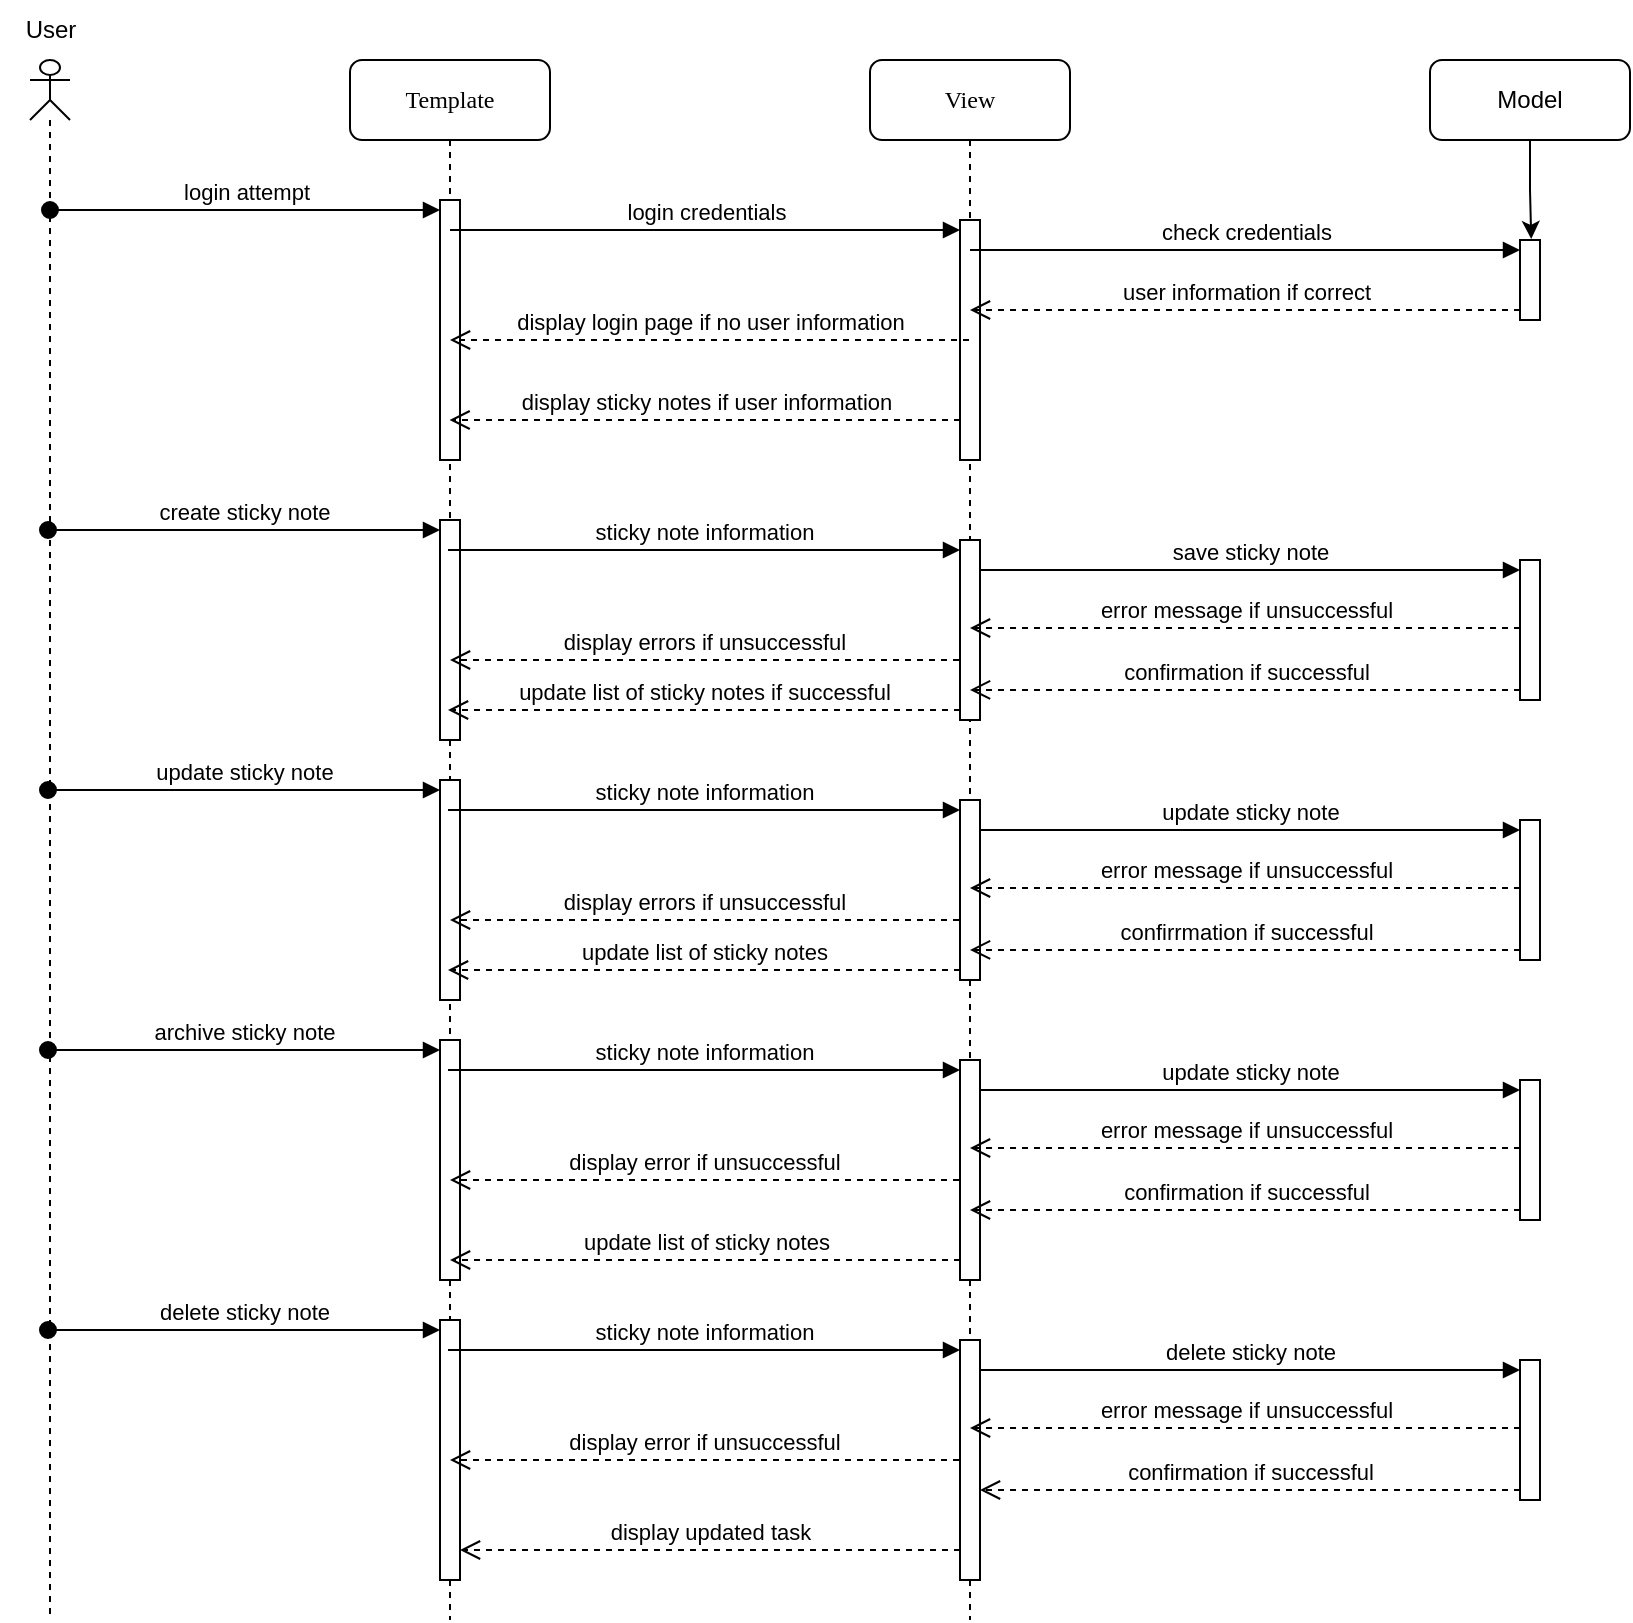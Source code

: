 <mxfile version="24.4.0" type="device">
  <diagram name="Page-1" id="6Z11OKhmeaTzE4MoUShQ">
    <mxGraphModel dx="1200" dy="789" grid="1" gridSize="10" guides="1" tooltips="1" connect="1" arrows="1" fold="1" page="1" pageScale="1" pageWidth="850" pageHeight="1100" math="0" shadow="0">
      <root>
        <mxCell id="0" />
        <mxCell id="1" parent="0" />
        <mxCell id="aLUl6sGFBZg0g_39iKaZ-1" value="Template" style="shape=umlLifeline;perimeter=lifelinePerimeter;whiteSpace=wrap;html=1;container=1;collapsible=0;recursiveResize=0;outlineConnect=0;rounded=1;shadow=0;comic=0;labelBackgroundColor=none;strokeWidth=1;fontFamily=Verdana;fontSize=12;align=center;" vertex="1" parent="1">
          <mxGeometry x="200" y="40" width="100" height="780" as="geometry" />
        </mxCell>
        <mxCell id="aLUl6sGFBZg0g_39iKaZ-2" value="" style="html=1;points=[[0,0,0,0,5],[0,1,0,0,-5],[1,0,0,0,5],[1,1,0,0,-5]];perimeter=orthogonalPerimeter;outlineConnect=0;targetShapes=umlLifeline;portConstraint=eastwest;newEdgeStyle={&quot;curved&quot;:0,&quot;rounded&quot;:0};" vertex="1" parent="aLUl6sGFBZg0g_39iKaZ-1">
          <mxGeometry x="45" y="70" width="10" height="130" as="geometry" />
        </mxCell>
        <mxCell id="aLUl6sGFBZg0g_39iKaZ-3" value="View" style="shape=umlLifeline;perimeter=lifelinePerimeter;whiteSpace=wrap;html=1;container=1;collapsible=0;recursiveResize=0;outlineConnect=0;rounded=1;shadow=0;comic=0;labelBackgroundColor=none;strokeWidth=1;fontFamily=Verdana;fontSize=12;align=center;" vertex="1" parent="1">
          <mxGeometry x="460" y="40" width="100" height="780" as="geometry" />
        </mxCell>
        <mxCell id="aLUl6sGFBZg0g_39iKaZ-4" value="" style="html=1;points=[[0,0,0,0,5],[0,1,0,0,-5],[1,0,0,0,5],[1,1,0,0,-5]];perimeter=orthogonalPerimeter;outlineConnect=0;targetShapes=umlLifeline;portConstraint=eastwest;newEdgeStyle={&quot;curved&quot;:0,&quot;rounded&quot;:0};" vertex="1" parent="aLUl6sGFBZg0g_39iKaZ-3">
          <mxGeometry x="45" y="80" width="10" height="120" as="geometry" />
        </mxCell>
        <mxCell id="aLUl6sGFBZg0g_39iKaZ-7" value="" style="html=1;points=[[0,0,0,0,5],[0,1,0,0,-5],[1,0,0,0,5],[1,1,0,0,-5]];perimeter=orthogonalPerimeter;outlineConnect=0;targetShapes=umlLifeline;portConstraint=eastwest;newEdgeStyle={&quot;curved&quot;:0,&quot;rounded&quot;:0};" vertex="1" parent="1">
          <mxGeometry x="785" y="130" width="10" height="40" as="geometry" />
        </mxCell>
        <mxCell id="aLUl6sGFBZg0g_39iKaZ-8" value="" style="html=1;points=[[0,0,0,0,5],[0,1,0,0,-5],[1,0,0,0,5],[1,1,0,0,-5]];perimeter=orthogonalPerimeter;outlineConnect=0;targetShapes=umlLifeline;portConstraint=eastwest;newEdgeStyle={&quot;curved&quot;:0,&quot;rounded&quot;:0};" vertex="1" parent="1">
          <mxGeometry x="785" y="290" width="10" height="70" as="geometry" />
        </mxCell>
        <mxCell id="aLUl6sGFBZg0g_39iKaZ-9" value="" style="shape=umlLifeline;perimeter=lifelinePerimeter;whiteSpace=wrap;html=1;container=1;dropTarget=0;collapsible=0;recursiveResize=0;outlineConnect=0;portConstraint=eastwest;newEdgeStyle={&quot;curved&quot;:0,&quot;rounded&quot;:0};participant=umlActor;size=30;" vertex="1" parent="1">
          <mxGeometry x="40" y="40" width="20" height="780" as="geometry" />
        </mxCell>
        <mxCell id="aLUl6sGFBZg0g_39iKaZ-10" value="login attempt" style="html=1;verticalAlign=bottom;startArrow=oval;endArrow=block;startSize=8;curved=0;rounded=0;entryX=0;entryY=0;entryDx=0;entryDy=5;" edge="1" parent="1" source="aLUl6sGFBZg0g_39iKaZ-9" target="aLUl6sGFBZg0g_39iKaZ-2">
          <mxGeometry relative="1" as="geometry">
            <mxPoint x="175" y="125" as="sourcePoint" />
          </mxGeometry>
        </mxCell>
        <mxCell id="aLUl6sGFBZg0g_39iKaZ-11" value="login credentials" style="html=1;verticalAlign=bottom;endArrow=block;curved=0;rounded=0;entryX=0;entryY=0;entryDx=0;entryDy=5;" edge="1" parent="1" source="aLUl6sGFBZg0g_39iKaZ-1" target="aLUl6sGFBZg0g_39iKaZ-4">
          <mxGeometry relative="1" as="geometry">
            <mxPoint x="435" y="135" as="sourcePoint" />
          </mxGeometry>
        </mxCell>
        <mxCell id="aLUl6sGFBZg0g_39iKaZ-12" value="check credentials" style="html=1;verticalAlign=bottom;endArrow=block;curved=0;rounded=0;entryX=0;entryY=0;entryDx=0;entryDy=5;" edge="1" parent="1" source="aLUl6sGFBZg0g_39iKaZ-3" target="aLUl6sGFBZg0g_39iKaZ-7">
          <mxGeometry relative="1" as="geometry">
            <mxPoint x="715" y="155" as="sourcePoint" />
          </mxGeometry>
        </mxCell>
        <mxCell id="aLUl6sGFBZg0g_39iKaZ-13" value="user information if correct" style="html=1;verticalAlign=bottom;endArrow=open;dashed=1;endSize=8;curved=0;rounded=0;exitX=0;exitY=1;exitDx=0;exitDy=-5;" edge="1" parent="1" source="aLUl6sGFBZg0g_39iKaZ-7" target="aLUl6sGFBZg0g_39iKaZ-3">
          <mxGeometry relative="1" as="geometry">
            <mxPoint x="715" y="225" as="targetPoint" />
          </mxGeometry>
        </mxCell>
        <mxCell id="aLUl6sGFBZg0g_39iKaZ-14" value="display sticky notes if user information" style="html=1;verticalAlign=bottom;endArrow=open;dashed=1;endSize=8;curved=0;rounded=0;exitX=0;exitY=1;exitDx=0;exitDy=-5;" edge="1" parent="1">
          <mxGeometry relative="1" as="geometry">
            <mxPoint x="249.786" y="220.0" as="targetPoint" />
            <mxPoint x="505" y="220.0" as="sourcePoint" />
          </mxGeometry>
        </mxCell>
        <mxCell id="aLUl6sGFBZg0g_39iKaZ-15" value="display login page if no user information" style="html=1;verticalAlign=bottom;endArrow=open;dashed=1;endSize=8;curved=0;rounded=0;" edge="1" parent="1" source="aLUl6sGFBZg0g_39iKaZ-3">
          <mxGeometry relative="1" as="geometry">
            <mxPoint x="504.5" y="180" as="sourcePoint" />
            <mxPoint x="250" y="180" as="targetPoint" />
          </mxGeometry>
        </mxCell>
        <mxCell id="aLUl6sGFBZg0g_39iKaZ-16" value="" style="html=1;points=[[0,0,0,0,5],[0,1,0,0,-5],[1,0,0,0,5],[1,1,0,0,-5]];perimeter=orthogonalPerimeter;outlineConnect=0;targetShapes=umlLifeline;portConstraint=eastwest;newEdgeStyle={&quot;curved&quot;:0,&quot;rounded&quot;:0};" vertex="1" parent="1">
          <mxGeometry x="245" y="270" width="10" height="110" as="geometry" />
        </mxCell>
        <mxCell id="aLUl6sGFBZg0g_39iKaZ-17" value="" style="html=1;points=[[0,0,0,0,5],[0,1,0,0,-5],[1,0,0,0,5],[1,1,0,0,-5]];perimeter=orthogonalPerimeter;outlineConnect=0;targetShapes=umlLifeline;portConstraint=eastwest;newEdgeStyle={&quot;curved&quot;:0,&quot;rounded&quot;:0};" vertex="1" parent="1">
          <mxGeometry x="505" y="280" width="10" height="90" as="geometry" />
        </mxCell>
        <mxCell id="aLUl6sGFBZg0g_39iKaZ-18" value="create sticky note" style="html=1;verticalAlign=bottom;startArrow=oval;endArrow=block;startSize=8;curved=0;rounded=0;entryX=0;entryY=0;entryDx=0;entryDy=5;" edge="1" parent="1" target="aLUl6sGFBZg0g_39iKaZ-16">
          <mxGeometry relative="1" as="geometry">
            <mxPoint x="49" y="275" as="sourcePoint" />
          </mxGeometry>
        </mxCell>
        <mxCell id="aLUl6sGFBZg0g_39iKaZ-19" value="sticky note information" style="html=1;verticalAlign=bottom;endArrow=block;curved=0;rounded=0;entryX=0;entryY=0;entryDx=0;entryDy=5;" edge="1" parent="1" target="aLUl6sGFBZg0g_39iKaZ-17">
          <mxGeometry relative="1" as="geometry">
            <mxPoint x="249" y="285" as="sourcePoint" />
          </mxGeometry>
        </mxCell>
        <mxCell id="aLUl6sGFBZg0g_39iKaZ-20" value="save sticky note" style="html=1;verticalAlign=bottom;endArrow=block;curved=0;rounded=0;entryX=0;entryY=0;entryDx=0;entryDy=5;" edge="1" parent="1" source="aLUl6sGFBZg0g_39iKaZ-17" target="aLUl6sGFBZg0g_39iKaZ-8">
          <mxGeometry relative="1" as="geometry">
            <mxPoint x="509" y="295" as="sourcePoint" />
          </mxGeometry>
        </mxCell>
        <mxCell id="aLUl6sGFBZg0g_39iKaZ-21" value="confirmation if successful" style="html=1;verticalAlign=bottom;endArrow=open;dashed=1;endSize=8;curved=0;rounded=0;exitX=0;exitY=1;exitDx=0;exitDy=-5;entryX=0.5;entryY=0.833;entryDx=0;entryDy=0;entryPerimeter=0;" edge="1" parent="1" source="aLUl6sGFBZg0g_39iKaZ-8" target="aLUl6sGFBZg0g_39iKaZ-17">
          <mxGeometry relative="1" as="geometry">
            <mxPoint x="509" y="325" as="targetPoint" />
          </mxGeometry>
        </mxCell>
        <mxCell id="aLUl6sGFBZg0g_39iKaZ-22" value="update list of sticky notes if successful" style="html=1;verticalAlign=bottom;endArrow=open;dashed=1;endSize=8;curved=0;rounded=0;exitX=0;exitY=1;exitDx=0;exitDy=-5;" edge="1" parent="1" source="aLUl6sGFBZg0g_39iKaZ-17">
          <mxGeometry relative="1" as="geometry">
            <mxPoint x="249" y="365" as="targetPoint" />
          </mxGeometry>
        </mxCell>
        <mxCell id="aLUl6sGFBZg0g_39iKaZ-23" value="display errors if unsuccessful" style="html=1;verticalAlign=bottom;endArrow=open;dashed=1;endSize=8;curved=0;rounded=0;" edge="1" parent="1">
          <mxGeometry relative="1" as="geometry">
            <mxPoint x="504.5" y="340" as="sourcePoint" />
            <mxPoint x="250" y="340" as="targetPoint" />
          </mxGeometry>
        </mxCell>
        <mxCell id="aLUl6sGFBZg0g_39iKaZ-25" value="error message if unsuccessful" style="html=1;verticalAlign=bottom;endArrow=open;dashed=1;endSize=8;curved=0;rounded=0;" edge="1" parent="1" source="aLUl6sGFBZg0g_39iKaZ-8">
          <mxGeometry relative="1" as="geometry">
            <mxPoint x="780" y="324.44" as="sourcePoint" />
            <mxPoint x="510" y="324" as="targetPoint" />
          </mxGeometry>
        </mxCell>
        <mxCell id="aLUl6sGFBZg0g_39iKaZ-26" value="" style="html=1;points=[[0,0,0,0,5],[0,1,0,0,-5],[1,0,0,0,5],[1,1,0,0,-5]];perimeter=orthogonalPerimeter;outlineConnect=0;targetShapes=umlLifeline;portConstraint=eastwest;newEdgeStyle={&quot;curved&quot;:0,&quot;rounded&quot;:0};" vertex="1" parent="1">
          <mxGeometry x="785" y="420" width="10" height="70" as="geometry" />
        </mxCell>
        <mxCell id="aLUl6sGFBZg0g_39iKaZ-27" value="" style="html=1;points=[[0,0,0,0,5],[0,1,0,0,-5],[1,0,0,0,5],[1,1,0,0,-5]];perimeter=orthogonalPerimeter;outlineConnect=0;targetShapes=umlLifeline;portConstraint=eastwest;newEdgeStyle={&quot;curved&quot;:0,&quot;rounded&quot;:0};" vertex="1" parent="1">
          <mxGeometry x="245" y="400" width="10" height="110" as="geometry" />
        </mxCell>
        <mxCell id="aLUl6sGFBZg0g_39iKaZ-28" value="" style="html=1;points=[[0,0,0,0,5],[0,1,0,0,-5],[1,0,0,0,5],[1,1,0,0,-5]];perimeter=orthogonalPerimeter;outlineConnect=0;targetShapes=umlLifeline;portConstraint=eastwest;newEdgeStyle={&quot;curved&quot;:0,&quot;rounded&quot;:0};" vertex="1" parent="1">
          <mxGeometry x="505" y="410" width="10" height="90" as="geometry" />
        </mxCell>
        <mxCell id="aLUl6sGFBZg0g_39iKaZ-29" value="update&amp;nbsp;sticky note" style="html=1;verticalAlign=bottom;startArrow=oval;endArrow=block;startSize=8;curved=0;rounded=0;entryX=0;entryY=0;entryDx=0;entryDy=5;" edge="1" parent="1" target="aLUl6sGFBZg0g_39iKaZ-27">
          <mxGeometry relative="1" as="geometry">
            <mxPoint x="49" y="405" as="sourcePoint" />
          </mxGeometry>
        </mxCell>
        <mxCell id="aLUl6sGFBZg0g_39iKaZ-30" value="sticky note information" style="html=1;verticalAlign=bottom;endArrow=block;curved=0;rounded=0;entryX=0;entryY=0;entryDx=0;entryDy=5;" edge="1" parent="1" target="aLUl6sGFBZg0g_39iKaZ-28">
          <mxGeometry relative="1" as="geometry">
            <mxPoint x="249" y="415" as="sourcePoint" />
          </mxGeometry>
        </mxCell>
        <mxCell id="aLUl6sGFBZg0g_39iKaZ-31" value="update sticky note" style="html=1;verticalAlign=bottom;endArrow=block;curved=0;rounded=0;entryX=0;entryY=0;entryDx=0;entryDy=5;" edge="1" parent="1" source="aLUl6sGFBZg0g_39iKaZ-28" target="aLUl6sGFBZg0g_39iKaZ-26">
          <mxGeometry relative="1" as="geometry">
            <mxPoint x="509" y="425" as="sourcePoint" />
          </mxGeometry>
        </mxCell>
        <mxCell id="aLUl6sGFBZg0g_39iKaZ-32" value="confirrmation if successful" style="html=1;verticalAlign=bottom;endArrow=open;dashed=1;endSize=8;curved=0;rounded=0;exitX=0;exitY=1;exitDx=0;exitDy=-5;entryX=0.5;entryY=0.833;entryDx=0;entryDy=0;entryPerimeter=0;" edge="1" parent="1" source="aLUl6sGFBZg0g_39iKaZ-26" target="aLUl6sGFBZg0g_39iKaZ-28">
          <mxGeometry relative="1" as="geometry">
            <mxPoint x="509" y="455" as="targetPoint" />
          </mxGeometry>
        </mxCell>
        <mxCell id="aLUl6sGFBZg0g_39iKaZ-33" value="update list of sticky notes" style="html=1;verticalAlign=bottom;endArrow=open;dashed=1;endSize=8;curved=0;rounded=0;exitX=0;exitY=1;exitDx=0;exitDy=-5;" edge="1" parent="1" source="aLUl6sGFBZg0g_39iKaZ-28">
          <mxGeometry relative="1" as="geometry">
            <mxPoint x="249" y="495" as="targetPoint" />
          </mxGeometry>
        </mxCell>
        <mxCell id="aLUl6sGFBZg0g_39iKaZ-34" value="display errors if unsuccessful" style="html=1;verticalAlign=bottom;endArrow=open;dashed=1;endSize=8;curved=0;rounded=0;" edge="1" parent="1">
          <mxGeometry relative="1" as="geometry">
            <mxPoint x="504.5" y="470" as="sourcePoint" />
            <mxPoint x="250" y="470" as="targetPoint" />
          </mxGeometry>
        </mxCell>
        <mxCell id="aLUl6sGFBZg0g_39iKaZ-35" value="error message if unsuccessful" style="html=1;verticalAlign=bottom;endArrow=open;dashed=1;endSize=8;curved=0;rounded=0;" edge="1" parent="1" source="aLUl6sGFBZg0g_39iKaZ-26">
          <mxGeometry relative="1" as="geometry">
            <mxPoint x="780" y="454.44" as="sourcePoint" />
            <mxPoint x="510" y="454" as="targetPoint" />
          </mxGeometry>
        </mxCell>
        <mxCell id="aLUl6sGFBZg0g_39iKaZ-36" value="" style="html=1;points=[[0,0,0,0,5],[0,1,0,0,-5],[1,0,0,0,5],[1,1,0,0,-5]];perimeter=orthogonalPerimeter;outlineConnect=0;targetShapes=umlLifeline;portConstraint=eastwest;newEdgeStyle={&quot;curved&quot;:0,&quot;rounded&quot;:0};" vertex="1" parent="1">
          <mxGeometry x="785" y="550" width="10" height="70" as="geometry" />
        </mxCell>
        <mxCell id="aLUl6sGFBZg0g_39iKaZ-37" value="" style="html=1;points=[[0,0,0,0,5],[0,1,0,0,-5],[1,0,0,0,5],[1,1,0,0,-5]];perimeter=orthogonalPerimeter;outlineConnect=0;targetShapes=umlLifeline;portConstraint=eastwest;newEdgeStyle={&quot;curved&quot;:0,&quot;rounded&quot;:0};" vertex="1" parent="1">
          <mxGeometry x="245" y="530" width="10" height="120" as="geometry" />
        </mxCell>
        <mxCell id="aLUl6sGFBZg0g_39iKaZ-38" value="" style="html=1;points=[[0,0,0,0,5],[0,1,0,0,-5],[1,0,0,0,5],[1,1,0,0,-5]];perimeter=orthogonalPerimeter;outlineConnect=0;targetShapes=umlLifeline;portConstraint=eastwest;newEdgeStyle={&quot;curved&quot;:0,&quot;rounded&quot;:0};" vertex="1" parent="1">
          <mxGeometry x="505" y="540" width="10" height="110" as="geometry" />
        </mxCell>
        <mxCell id="aLUl6sGFBZg0g_39iKaZ-39" value="archive sticky note" style="html=1;verticalAlign=bottom;startArrow=oval;endArrow=block;startSize=8;curved=0;rounded=0;entryX=0;entryY=0;entryDx=0;entryDy=5;" edge="1" parent="1" target="aLUl6sGFBZg0g_39iKaZ-37">
          <mxGeometry relative="1" as="geometry">
            <mxPoint x="49" y="535" as="sourcePoint" />
          </mxGeometry>
        </mxCell>
        <mxCell id="aLUl6sGFBZg0g_39iKaZ-40" value="sticky note information" style="html=1;verticalAlign=bottom;endArrow=block;curved=0;rounded=0;entryX=0;entryY=0;entryDx=0;entryDy=5;" edge="1" parent="1" target="aLUl6sGFBZg0g_39iKaZ-38">
          <mxGeometry relative="1" as="geometry">
            <mxPoint x="249" y="545" as="sourcePoint" />
          </mxGeometry>
        </mxCell>
        <mxCell id="aLUl6sGFBZg0g_39iKaZ-41" value="update sticky note" style="html=1;verticalAlign=bottom;endArrow=block;curved=0;rounded=0;entryX=0;entryY=0;entryDx=0;entryDy=5;" edge="1" parent="1" source="aLUl6sGFBZg0g_39iKaZ-38" target="aLUl6sGFBZg0g_39iKaZ-36">
          <mxGeometry relative="1" as="geometry">
            <mxPoint x="509" y="555" as="sourcePoint" />
          </mxGeometry>
        </mxCell>
        <mxCell id="aLUl6sGFBZg0g_39iKaZ-42" value="confirmation if successful" style="html=1;verticalAlign=bottom;endArrow=open;dashed=1;endSize=8;curved=0;rounded=0;exitX=0;exitY=1;exitDx=0;exitDy=-5;" edge="1" parent="1" source="aLUl6sGFBZg0g_39iKaZ-36" target="aLUl6sGFBZg0g_39iKaZ-3">
          <mxGeometry relative="1" as="geometry">
            <mxPoint x="509" y="585" as="targetPoint" />
          </mxGeometry>
        </mxCell>
        <mxCell id="aLUl6sGFBZg0g_39iKaZ-43" value="update list of sticky notes" style="html=1;verticalAlign=bottom;endArrow=open;dashed=1;endSize=8;curved=0;rounded=0;" edge="1" parent="1" source="aLUl6sGFBZg0g_39iKaZ-38" target="aLUl6sGFBZg0g_39iKaZ-1">
          <mxGeometry relative="1" as="geometry">
            <mxPoint x="249" y="625" as="targetPoint" />
            <Array as="points">
              <mxPoint x="490" y="640" />
            </Array>
          </mxGeometry>
        </mxCell>
        <mxCell id="aLUl6sGFBZg0g_39iKaZ-44" value="display error if unsuccessful" style="html=1;verticalAlign=bottom;endArrow=open;dashed=1;endSize=8;curved=0;rounded=0;" edge="1" parent="1">
          <mxGeometry relative="1" as="geometry">
            <mxPoint x="504.5" y="600" as="sourcePoint" />
            <mxPoint x="250" y="600" as="targetPoint" />
          </mxGeometry>
        </mxCell>
        <mxCell id="aLUl6sGFBZg0g_39iKaZ-45" value="error message if unsuccessful" style="html=1;verticalAlign=bottom;endArrow=open;dashed=1;endSize=8;curved=0;rounded=0;" edge="1" parent="1" source="aLUl6sGFBZg0g_39iKaZ-36">
          <mxGeometry relative="1" as="geometry">
            <mxPoint x="780" y="584.44" as="sourcePoint" />
            <mxPoint x="510" y="584" as="targetPoint" />
          </mxGeometry>
        </mxCell>
        <mxCell id="aLUl6sGFBZg0g_39iKaZ-46" value="" style="html=1;points=[[0,0,0,0,5],[0,1,0,0,-5],[1,0,0,0,5],[1,1,0,0,-5]];perimeter=orthogonalPerimeter;outlineConnect=0;targetShapes=umlLifeline;portConstraint=eastwest;newEdgeStyle={&quot;curved&quot;:0,&quot;rounded&quot;:0};" vertex="1" parent="1">
          <mxGeometry x="785" y="690" width="10" height="70" as="geometry" />
        </mxCell>
        <mxCell id="aLUl6sGFBZg0g_39iKaZ-47" value="" style="html=1;points=[[0,0,0,0,5],[0,1,0,0,-5],[1,0,0,0,5],[1,1,0,0,-5]];perimeter=orthogonalPerimeter;outlineConnect=0;targetShapes=umlLifeline;portConstraint=eastwest;newEdgeStyle={&quot;curved&quot;:0,&quot;rounded&quot;:0};" vertex="1" parent="1">
          <mxGeometry x="245" y="670" width="10" height="130" as="geometry" />
        </mxCell>
        <mxCell id="aLUl6sGFBZg0g_39iKaZ-48" value="" style="html=1;points=[[0,0,0,0,5],[0,1,0,0,-5],[1,0,0,0,5],[1,1,0,0,-5]];perimeter=orthogonalPerimeter;outlineConnect=0;targetShapes=umlLifeline;portConstraint=eastwest;newEdgeStyle={&quot;curved&quot;:0,&quot;rounded&quot;:0};" vertex="1" parent="1">
          <mxGeometry x="505" y="680" width="10" height="120" as="geometry" />
        </mxCell>
        <mxCell id="aLUl6sGFBZg0g_39iKaZ-49" value="delete sticky note" style="html=1;verticalAlign=bottom;startArrow=oval;endArrow=block;startSize=8;curved=0;rounded=0;entryX=0;entryY=0;entryDx=0;entryDy=5;" edge="1" parent="1" target="aLUl6sGFBZg0g_39iKaZ-47">
          <mxGeometry relative="1" as="geometry">
            <mxPoint x="49" y="675" as="sourcePoint" />
          </mxGeometry>
        </mxCell>
        <mxCell id="aLUl6sGFBZg0g_39iKaZ-50" value="sticky note information" style="html=1;verticalAlign=bottom;endArrow=block;curved=0;rounded=0;entryX=0;entryY=0;entryDx=0;entryDy=5;" edge="1" parent="1" target="aLUl6sGFBZg0g_39iKaZ-48">
          <mxGeometry relative="1" as="geometry">
            <mxPoint x="249" y="685" as="sourcePoint" />
          </mxGeometry>
        </mxCell>
        <mxCell id="aLUl6sGFBZg0g_39iKaZ-51" value="delete sticky note" style="html=1;verticalAlign=bottom;endArrow=block;curved=0;rounded=0;entryX=0;entryY=0;entryDx=0;entryDy=5;" edge="1" parent="1" source="aLUl6sGFBZg0g_39iKaZ-48" target="aLUl6sGFBZg0g_39iKaZ-46">
          <mxGeometry relative="1" as="geometry">
            <mxPoint x="509" y="695" as="sourcePoint" />
          </mxGeometry>
        </mxCell>
        <mxCell id="aLUl6sGFBZg0g_39iKaZ-52" value="confirmation if successful" style="html=1;verticalAlign=bottom;endArrow=open;dashed=1;endSize=8;curved=0;rounded=0;exitX=0;exitY=1;exitDx=0;exitDy=-5;" edge="1" parent="1" source="aLUl6sGFBZg0g_39iKaZ-46" target="aLUl6sGFBZg0g_39iKaZ-48">
          <mxGeometry relative="1" as="geometry">
            <mxPoint x="509" y="725" as="targetPoint" />
          </mxGeometry>
        </mxCell>
        <mxCell id="aLUl6sGFBZg0g_39iKaZ-53" value="display updated task" style="html=1;verticalAlign=bottom;endArrow=open;dashed=1;endSize=8;curved=0;rounded=0;exitX=0;exitY=1;exitDx=0;exitDy=-5;" edge="1" parent="1">
          <mxGeometry relative="1" as="geometry">
            <mxPoint x="255" y="785" as="targetPoint" />
            <mxPoint x="505" y="785" as="sourcePoint" />
          </mxGeometry>
        </mxCell>
        <mxCell id="aLUl6sGFBZg0g_39iKaZ-54" value="display error if unsuccessful" style="html=1;verticalAlign=bottom;endArrow=open;dashed=1;endSize=8;curved=0;rounded=0;" edge="1" parent="1">
          <mxGeometry relative="1" as="geometry">
            <mxPoint x="504.5" y="740" as="sourcePoint" />
            <mxPoint x="250" y="740" as="targetPoint" />
          </mxGeometry>
        </mxCell>
        <mxCell id="aLUl6sGFBZg0g_39iKaZ-55" value="error message if unsuccessful" style="html=1;verticalAlign=bottom;endArrow=open;dashed=1;endSize=8;curved=0;rounded=0;" edge="1" parent="1" source="aLUl6sGFBZg0g_39iKaZ-46">
          <mxGeometry relative="1" as="geometry">
            <mxPoint x="780" y="724.44" as="sourcePoint" />
            <mxPoint x="510" y="724" as="targetPoint" />
          </mxGeometry>
        </mxCell>
        <mxCell id="aLUl6sGFBZg0g_39iKaZ-69" value="User" style="text;html=1;align=center;verticalAlign=middle;resizable=0;points=[];autosize=1;strokeColor=none;fillColor=none;" vertex="1" parent="1">
          <mxGeometry x="25" y="10" width="50" height="30" as="geometry" />
        </mxCell>
        <mxCell id="aLUl6sGFBZg0g_39iKaZ-70" value="Model" style="rounded=1;whiteSpace=wrap;html=1;" vertex="1" parent="1">
          <mxGeometry x="740" y="40" width="100" height="40" as="geometry" />
        </mxCell>
        <mxCell id="aLUl6sGFBZg0g_39iKaZ-72" style="edgeStyle=orthogonalEdgeStyle;rounded=0;orthogonalLoop=1;jettySize=auto;html=1;exitX=0.5;exitY=1;exitDx=0;exitDy=0;entryX=0.562;entryY=-0.013;entryDx=0;entryDy=0;entryPerimeter=0;" edge="1" parent="1" source="aLUl6sGFBZg0g_39iKaZ-70" target="aLUl6sGFBZg0g_39iKaZ-7">
          <mxGeometry relative="1" as="geometry" />
        </mxCell>
      </root>
    </mxGraphModel>
  </diagram>
</mxfile>
